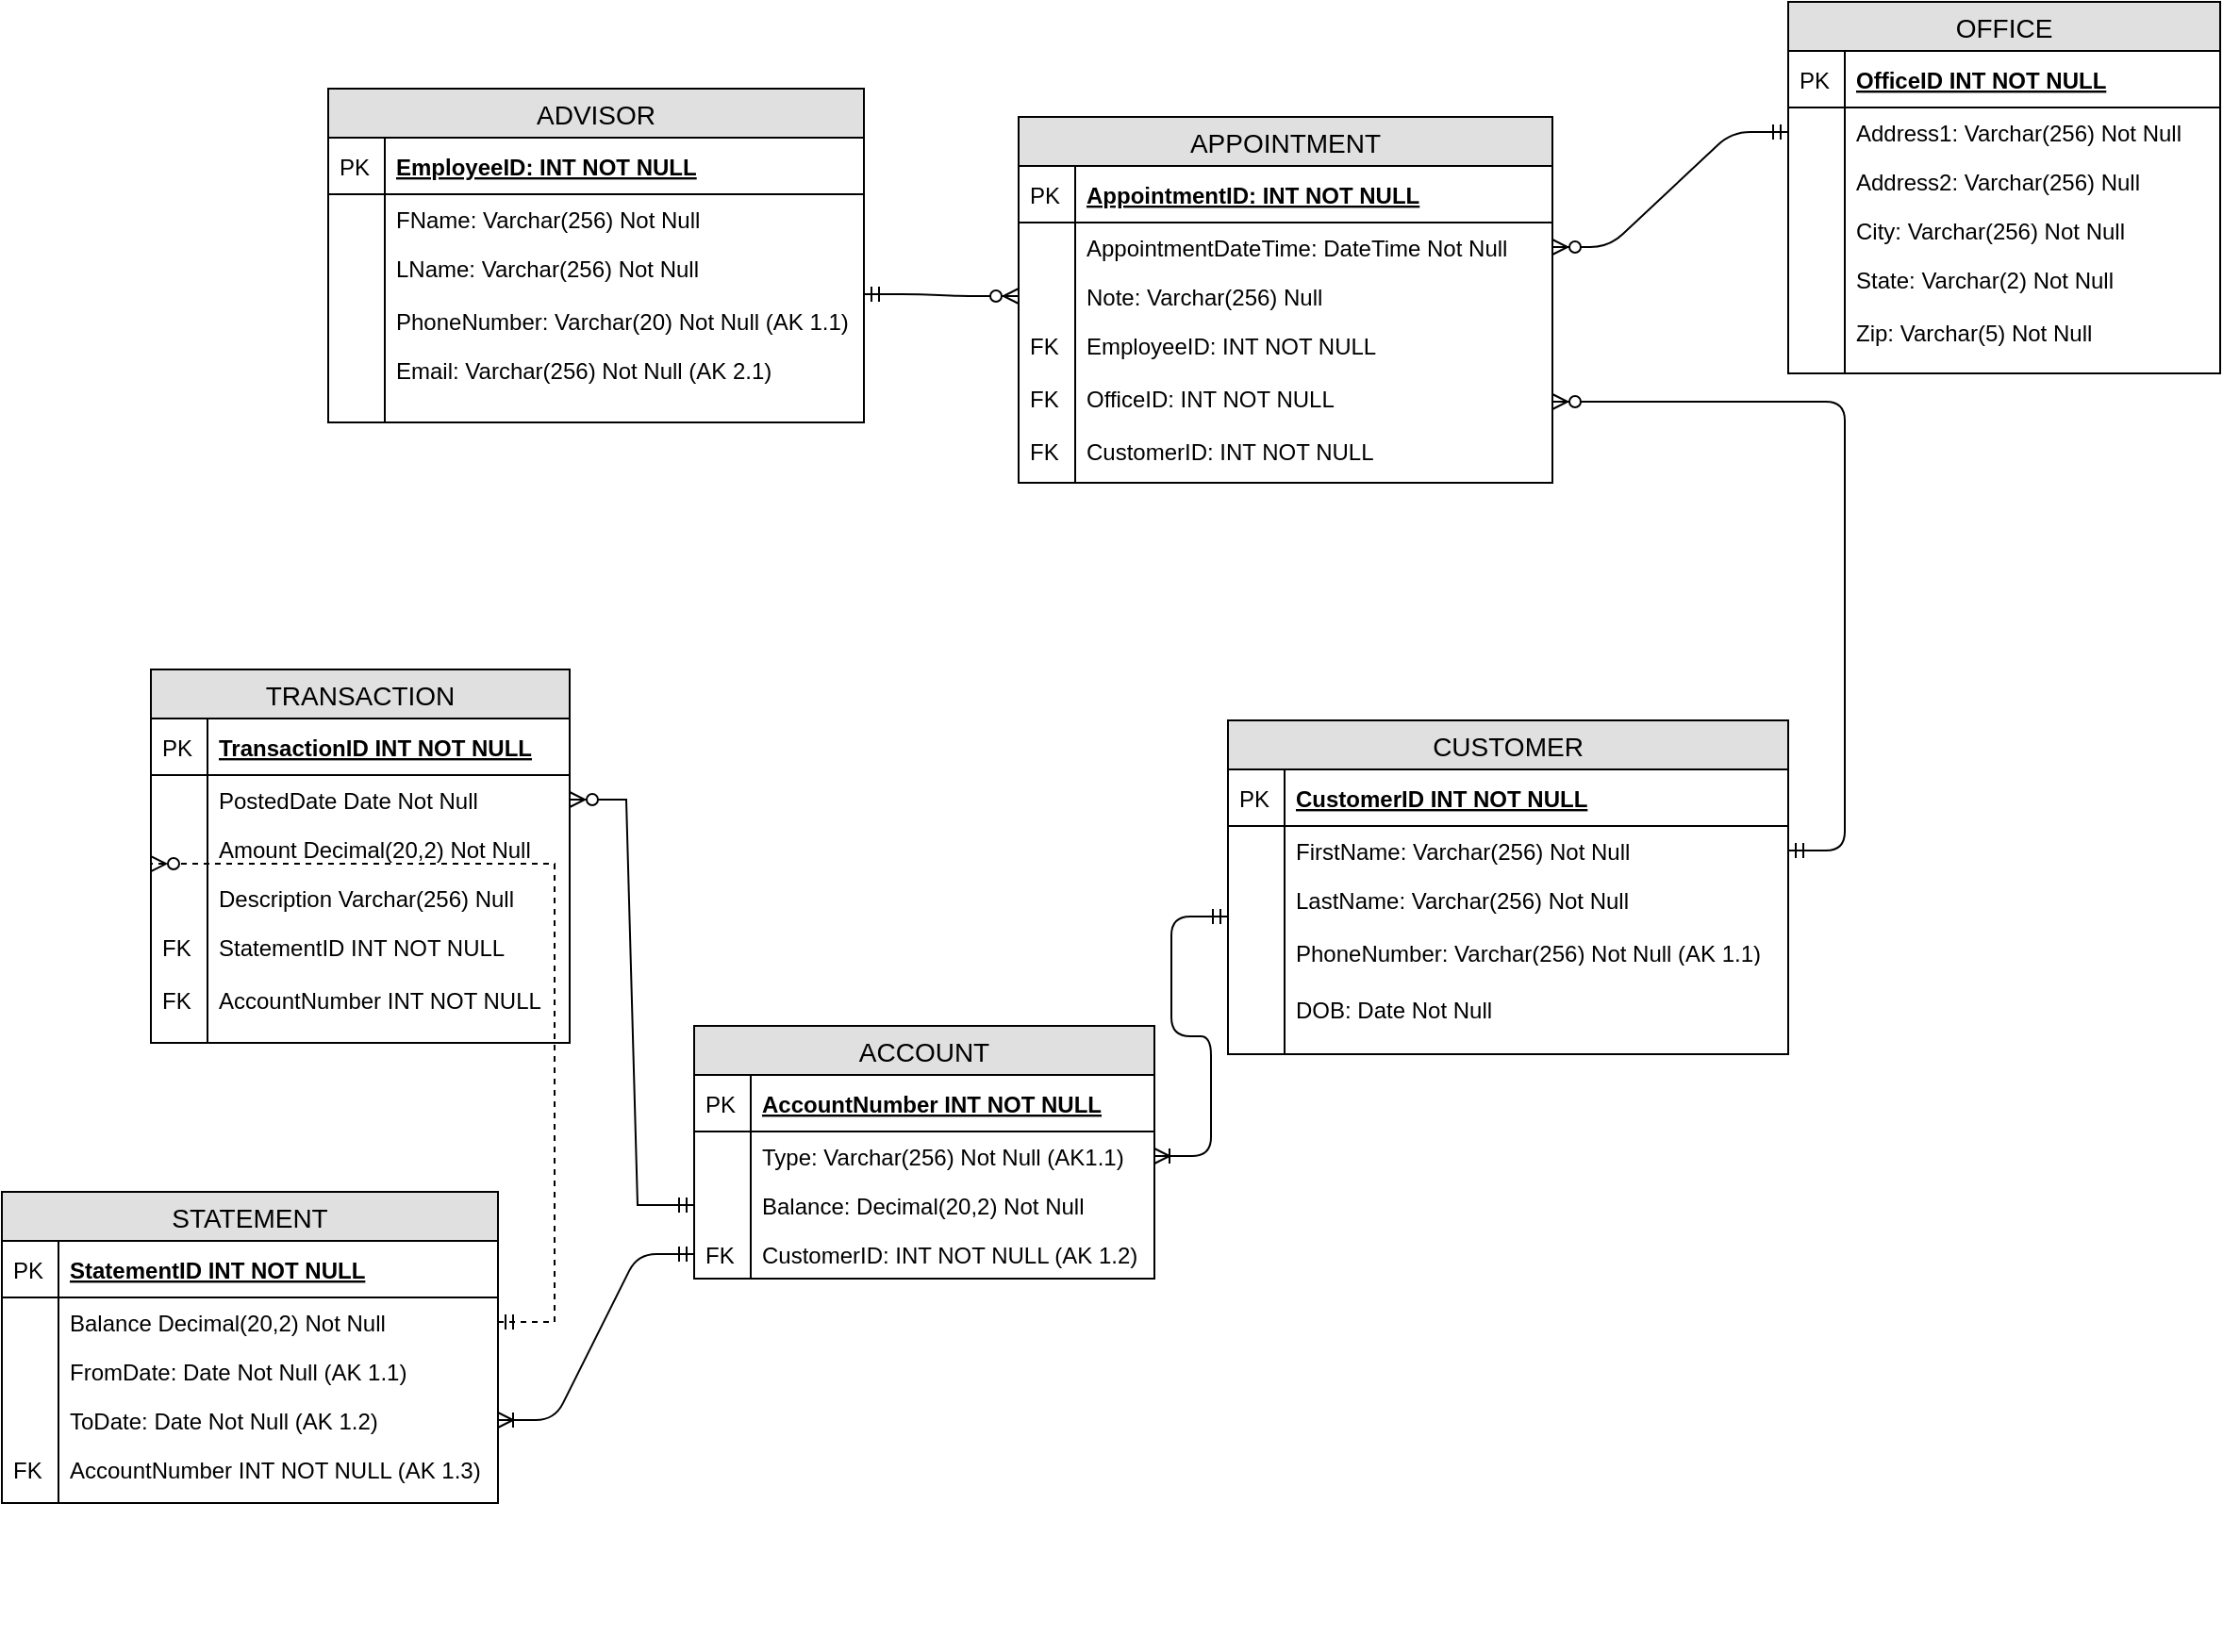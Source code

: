<mxfile version="12.0.0" type="device" pages="1"><diagram id="stsKLWVA1C_c7iPAvP9n" name="Page-1"><mxGraphModel dx="1113" dy="917" grid="0" gridSize="10" guides="1" tooltips="1" connect="1" arrows="1" fold="1" page="0" pageScale="1" pageWidth="850" pageHeight="1100" math="0" shadow="0"><root><mxCell id="0"/><mxCell id="1" parent="0"/><mxCell id="0P8vrXRuNoLThgbKmkDB-83" value="" style="edgeStyle=entityRelationEdgeStyle;fontSize=12;html=1;endArrow=ERzeroToMany;startArrow=ERmandOne;rounded=0;jumpStyle=none;" parent="1" source="0P8vrXRuNoLThgbKmkDB-6" target="0P8vrXRuNoLThgbKmkDB-15" edge="1"><mxGeometry width="100" height="100" relative="1" as="geometry"><mxPoint x="-10" y="512" as="sourcePoint"/><mxPoint x="29" y="712" as="targetPoint"/></mxGeometry></mxCell><mxCell id="0P8vrXRuNoLThgbKmkDB-1" value="ACCOUNT" style="swimlane;fontStyle=0;childLayout=stackLayout;horizontal=1;startSize=26;fillColor=#e0e0e0;horizontalStack=0;resizeParent=1;resizeParentMax=0;resizeLast=0;collapsible=1;marginBottom=0;swimlaneFillColor=#ffffff;align=center;fontSize=14;" parent="1" vertex="1"><mxGeometry x="134" y="459" width="244" height="134" as="geometry"/></mxCell><mxCell id="0P8vrXRuNoLThgbKmkDB-2" value="AccountNumber INT NOT NULL" style="shape=partialRectangle;top=0;left=0;right=0;bottom=1;align=left;verticalAlign=middle;fillColor=none;spacingLeft=34;spacingRight=4;overflow=hidden;rotatable=0;points=[[0,0.5],[1,0.5]];portConstraint=eastwest;dropTarget=0;fontStyle=5;fontSize=12;" parent="0P8vrXRuNoLThgbKmkDB-1" vertex="1"><mxGeometry y="26" width="244" height="30" as="geometry"/></mxCell><mxCell id="0P8vrXRuNoLThgbKmkDB-3" value="PK" style="shape=partialRectangle;top=0;left=0;bottom=0;fillColor=none;align=left;verticalAlign=middle;spacingLeft=4;spacingRight=4;overflow=hidden;rotatable=0;points=[];portConstraint=eastwest;part=1;fontSize=12;" parent="0P8vrXRuNoLThgbKmkDB-2" vertex="1" connectable="0"><mxGeometry width="30" height="30" as="geometry"/></mxCell><mxCell id="0P8vrXRuNoLThgbKmkDB-4" value="Type: Varchar(256) Not Null (AK1.1)" style="shape=partialRectangle;top=0;left=0;right=0;bottom=0;align=left;verticalAlign=top;fillColor=none;spacingLeft=34;spacingRight=4;overflow=hidden;rotatable=0;points=[[0,0.5],[1,0.5]];portConstraint=eastwest;dropTarget=0;fontSize=12;" parent="0P8vrXRuNoLThgbKmkDB-1" vertex="1"><mxGeometry y="56" width="244" height="26" as="geometry"/></mxCell><mxCell id="0P8vrXRuNoLThgbKmkDB-5" value="" style="shape=partialRectangle;top=0;left=0;bottom=0;fillColor=none;align=left;verticalAlign=top;spacingLeft=4;spacingRight=4;overflow=hidden;rotatable=0;points=[];portConstraint=eastwest;part=1;fontSize=12;" parent="0P8vrXRuNoLThgbKmkDB-4" vertex="1" connectable="0"><mxGeometry width="30" height="26" as="geometry"/></mxCell><mxCell id="0P8vrXRuNoLThgbKmkDB-6" value="Balance: Decimal(20,2) Not Null" style="shape=partialRectangle;top=0;left=0;right=0;bottom=0;align=left;verticalAlign=top;fillColor=none;spacingLeft=34;spacingRight=4;overflow=hidden;rotatable=0;points=[[0,0.5],[1,0.5]];portConstraint=eastwest;dropTarget=0;fontSize=12;" parent="0P8vrXRuNoLThgbKmkDB-1" vertex="1"><mxGeometry y="82" width="244" height="26" as="geometry"/></mxCell><mxCell id="0P8vrXRuNoLThgbKmkDB-7" value="" style="shape=partialRectangle;top=0;left=0;bottom=0;fillColor=none;align=left;verticalAlign=top;spacingLeft=4;spacingRight=4;overflow=hidden;rotatable=0;points=[];portConstraint=eastwest;part=1;fontSize=12;" parent="0P8vrXRuNoLThgbKmkDB-6" vertex="1" connectable="0"><mxGeometry width="30" height="26" as="geometry"/></mxCell><mxCell id="0P8vrXRuNoLThgbKmkDB-81" value="CustomerID: INT NOT NULL (AK 1.2)" style="shape=partialRectangle;top=0;left=0;right=0;bottom=0;align=left;verticalAlign=top;fillColor=none;spacingLeft=34;spacingRight=4;overflow=hidden;rotatable=0;points=[[0,0.5],[1,0.5]];portConstraint=eastwest;dropTarget=0;fontSize=12;" parent="0P8vrXRuNoLThgbKmkDB-1" vertex="1"><mxGeometry y="108" width="244" height="26" as="geometry"/></mxCell><mxCell id="0P8vrXRuNoLThgbKmkDB-82" value="FK" style="shape=partialRectangle;top=0;left=0;bottom=0;fillColor=none;align=left;verticalAlign=top;spacingLeft=4;spacingRight=4;overflow=hidden;rotatable=0;points=[];portConstraint=eastwest;part=1;fontSize=12;" parent="0P8vrXRuNoLThgbKmkDB-81" vertex="1" connectable="0"><mxGeometry width="30" height="26" as="geometry"/></mxCell><mxCell id="0P8vrXRuNoLThgbKmkDB-12" value="TRANSACTION" style="swimlane;fontStyle=0;childLayout=stackLayout;horizontal=1;startSize=26;fillColor=#e0e0e0;horizontalStack=0;resizeParent=1;resizeParentMax=0;resizeLast=0;collapsible=1;marginBottom=0;swimlaneFillColor=#ffffff;align=center;fontSize=14;" parent="1" vertex="1"><mxGeometry x="-154" y="270" width="222" height="198" as="geometry"/></mxCell><mxCell id="0P8vrXRuNoLThgbKmkDB-13" value="TransactionID INT NOT NULL" style="shape=partialRectangle;top=0;left=0;right=0;bottom=1;align=left;verticalAlign=middle;fillColor=none;spacingLeft=34;spacingRight=4;overflow=hidden;rotatable=0;points=[[0,0.5],[1,0.5]];portConstraint=eastwest;dropTarget=0;fontStyle=5;fontSize=12;" parent="0P8vrXRuNoLThgbKmkDB-12" vertex="1"><mxGeometry y="26" width="222" height="30" as="geometry"/></mxCell><mxCell id="0P8vrXRuNoLThgbKmkDB-14" value="PK" style="shape=partialRectangle;top=0;left=0;bottom=0;fillColor=none;align=left;verticalAlign=middle;spacingLeft=4;spacingRight=4;overflow=hidden;rotatable=0;points=[];portConstraint=eastwest;part=1;fontSize=12;" parent="0P8vrXRuNoLThgbKmkDB-13" vertex="1" connectable="0"><mxGeometry width="30" height="30" as="geometry"/></mxCell><mxCell id="0P8vrXRuNoLThgbKmkDB-15" value="PostedDate Date Not Null" style="shape=partialRectangle;top=0;left=0;right=0;bottom=0;align=left;verticalAlign=top;fillColor=none;spacingLeft=34;spacingRight=4;overflow=hidden;rotatable=0;points=[[0,0.5],[1,0.5]];portConstraint=eastwest;dropTarget=0;fontSize=12;" parent="0P8vrXRuNoLThgbKmkDB-12" vertex="1"><mxGeometry y="56" width="222" height="26" as="geometry"/></mxCell><mxCell id="0P8vrXRuNoLThgbKmkDB-16" value="" style="shape=partialRectangle;top=0;left=0;bottom=0;fillColor=none;align=left;verticalAlign=top;spacingLeft=4;spacingRight=4;overflow=hidden;rotatable=0;points=[];portConstraint=eastwest;part=1;fontSize=12;" parent="0P8vrXRuNoLThgbKmkDB-15" vertex="1" connectable="0"><mxGeometry width="30" height="26" as="geometry"/></mxCell><mxCell id="0P8vrXRuNoLThgbKmkDB-17" value="Amount Decimal(20,2) Not Null" style="shape=partialRectangle;top=0;left=0;right=0;bottom=0;align=left;verticalAlign=top;fillColor=none;spacingLeft=34;spacingRight=4;overflow=hidden;rotatable=0;points=[[0,0.5],[1,0.5]];portConstraint=eastwest;dropTarget=0;fontSize=12;" parent="0P8vrXRuNoLThgbKmkDB-12" vertex="1"><mxGeometry y="82" width="222" height="26" as="geometry"/></mxCell><mxCell id="0P8vrXRuNoLThgbKmkDB-18" value="" style="shape=partialRectangle;top=0;left=0;bottom=0;fillColor=none;align=left;verticalAlign=top;spacingLeft=4;spacingRight=4;overflow=hidden;rotatable=0;points=[];portConstraint=eastwest;part=1;fontSize=12;" parent="0P8vrXRuNoLThgbKmkDB-17" vertex="1" connectable="0"><mxGeometry width="30" height="26" as="geometry"/></mxCell><mxCell id="0P8vrXRuNoLThgbKmkDB-19" value="Description Varchar(256) Null" style="shape=partialRectangle;top=0;left=0;right=0;bottom=0;align=left;verticalAlign=top;fillColor=none;spacingLeft=34;spacingRight=4;overflow=hidden;rotatable=0;points=[[0,0.5],[1,0.5]];portConstraint=eastwest;dropTarget=0;fontSize=12;" parent="0P8vrXRuNoLThgbKmkDB-12" vertex="1"><mxGeometry y="108" width="222" height="26" as="geometry"/></mxCell><mxCell id="0P8vrXRuNoLThgbKmkDB-20" value="" style="shape=partialRectangle;top=0;left=0;bottom=0;fillColor=none;align=left;verticalAlign=top;spacingLeft=4;spacingRight=4;overflow=hidden;rotatable=0;points=[];portConstraint=eastwest;part=1;fontSize=12;" parent="0P8vrXRuNoLThgbKmkDB-19" vertex="1" connectable="0"><mxGeometry width="30" height="26" as="geometry"/></mxCell><mxCell id="0P8vrXRuNoLThgbKmkDB-21" value="StatementID INT NOT NULL&#10;&#10;AccountNumber INT NOT NULL" style="shape=partialRectangle;top=0;left=0;right=0;bottom=0;align=left;verticalAlign=top;fillColor=none;spacingLeft=34;spacingRight=4;overflow=hidden;rotatable=0;points=[[0,0.5],[1,0.5]];portConstraint=eastwest;dropTarget=0;fontSize=12;" parent="0P8vrXRuNoLThgbKmkDB-12" vertex="1"><mxGeometry y="134" width="222" height="64" as="geometry"/></mxCell><mxCell id="0P8vrXRuNoLThgbKmkDB-22" value="FK&#10;&#10;FK" style="shape=partialRectangle;top=0;left=0;bottom=0;fillColor=none;align=left;verticalAlign=top;spacingLeft=4;spacingRight=4;overflow=hidden;rotatable=0;points=[];portConstraint=eastwest;part=1;fontSize=12;" parent="0P8vrXRuNoLThgbKmkDB-21" vertex="1" connectable="0"><mxGeometry width="30" height="64" as="geometry"/></mxCell><mxCell id="0P8vrXRuNoLThgbKmkDB-23" value="STATEMENT" style="swimlane;fontStyle=0;childLayout=stackLayout;horizontal=1;startSize=26;fillColor=#e0e0e0;horizontalStack=0;resizeParent=1;resizeParentMax=0;resizeLast=0;collapsible=1;marginBottom=0;swimlaneFillColor=#ffffff;align=center;fontSize=14;" parent="1" vertex="1"><mxGeometry x="-233" y="547" width="263" height="165" as="geometry"/></mxCell><mxCell id="0P8vrXRuNoLThgbKmkDB-24" value="StatementID INT NOT NULL" style="shape=partialRectangle;top=0;left=0;right=0;bottom=1;align=left;verticalAlign=middle;fillColor=none;spacingLeft=34;spacingRight=4;overflow=hidden;rotatable=0;points=[[0,0.5],[1,0.5]];portConstraint=eastwest;dropTarget=0;fontStyle=5;fontSize=12;" parent="0P8vrXRuNoLThgbKmkDB-23" vertex="1"><mxGeometry y="26" width="263" height="30" as="geometry"/></mxCell><mxCell id="0P8vrXRuNoLThgbKmkDB-25" value="PK" style="shape=partialRectangle;top=0;left=0;bottom=0;fillColor=none;align=left;verticalAlign=middle;spacingLeft=4;spacingRight=4;overflow=hidden;rotatable=0;points=[];portConstraint=eastwest;part=1;fontSize=12;" parent="0P8vrXRuNoLThgbKmkDB-24" vertex="1" connectable="0"><mxGeometry width="30" height="30" as="geometry"/></mxCell><mxCell id="0P8vrXRuNoLThgbKmkDB-26" value="Balance Decimal(20,2) Not Null" style="shape=partialRectangle;top=0;left=0;right=0;bottom=0;align=left;verticalAlign=top;fillColor=none;spacingLeft=34;spacingRight=4;overflow=hidden;rotatable=0;points=[[0,0.5],[1,0.5]];portConstraint=eastwest;dropTarget=0;fontSize=12;" parent="0P8vrXRuNoLThgbKmkDB-23" vertex="1"><mxGeometry y="56" width="263" height="26" as="geometry"/></mxCell><mxCell id="0P8vrXRuNoLThgbKmkDB-27" value="" style="shape=partialRectangle;top=0;left=0;bottom=0;fillColor=none;align=left;verticalAlign=top;spacingLeft=4;spacingRight=4;overflow=hidden;rotatable=0;points=[];portConstraint=eastwest;part=1;fontSize=12;" parent="0P8vrXRuNoLThgbKmkDB-26" vertex="1" connectable="0"><mxGeometry width="30" height="26" as="geometry"/></mxCell><mxCell id="0P8vrXRuNoLThgbKmkDB-28" value="FromDate: Date Not Null (AK 1.1)" style="shape=partialRectangle;top=0;left=0;right=0;bottom=0;align=left;verticalAlign=top;fillColor=none;spacingLeft=34;spacingRight=4;overflow=hidden;rotatable=0;points=[[0,0.5],[1,0.5]];portConstraint=eastwest;dropTarget=0;fontSize=12;" parent="0P8vrXRuNoLThgbKmkDB-23" vertex="1"><mxGeometry y="82" width="263" height="26" as="geometry"/></mxCell><mxCell id="0P8vrXRuNoLThgbKmkDB-29" value="" style="shape=partialRectangle;top=0;left=0;bottom=0;fillColor=none;align=left;verticalAlign=top;spacingLeft=4;spacingRight=4;overflow=hidden;rotatable=0;points=[];portConstraint=eastwest;part=1;fontSize=12;" parent="0P8vrXRuNoLThgbKmkDB-28" vertex="1" connectable="0"><mxGeometry width="30" height="26" as="geometry"/></mxCell><mxCell id="0P8vrXRuNoLThgbKmkDB-30" value="ToDate: Date Not Null (AK 1.2)" style="shape=partialRectangle;top=0;left=0;right=0;bottom=0;align=left;verticalAlign=top;fillColor=none;spacingLeft=34;spacingRight=4;overflow=hidden;rotatable=0;points=[[0,0.5],[1,0.5]];portConstraint=eastwest;dropTarget=0;fontSize=12;" parent="0P8vrXRuNoLThgbKmkDB-23" vertex="1"><mxGeometry y="108" width="263" height="26" as="geometry"/></mxCell><mxCell id="0P8vrXRuNoLThgbKmkDB-31" value="" style="shape=partialRectangle;top=0;left=0;bottom=0;fillColor=none;align=left;verticalAlign=top;spacingLeft=4;spacingRight=4;overflow=hidden;rotatable=0;points=[];portConstraint=eastwest;part=1;fontSize=12;" parent="0P8vrXRuNoLThgbKmkDB-30" vertex="1" connectable="0"><mxGeometry width="30" height="26" as="geometry"/></mxCell><mxCell id="0P8vrXRuNoLThgbKmkDB-32" value="AccountNumber INT NOT NULL (AK 1.3)" style="shape=partialRectangle;top=0;left=0;right=0;bottom=0;align=left;verticalAlign=top;fillColor=none;spacingLeft=34;spacingRight=4;overflow=hidden;rotatable=0;points=[[0,0.5],[1,0.5]];portConstraint=eastwest;dropTarget=0;fontSize=12;" parent="0P8vrXRuNoLThgbKmkDB-23" vertex="1"><mxGeometry y="134" width="263" height="31" as="geometry"/></mxCell><mxCell id="0P8vrXRuNoLThgbKmkDB-33" value="FK" style="shape=partialRectangle;top=0;left=0;bottom=0;fillColor=none;align=left;verticalAlign=top;spacingLeft=4;spacingRight=4;overflow=hidden;rotatable=0;points=[];portConstraint=eastwest;part=1;fontSize=12;" parent="0P8vrXRuNoLThgbKmkDB-32" vertex="1" connectable="0"><mxGeometry width="30" height="31" as="geometry"/></mxCell><mxCell id="0P8vrXRuNoLThgbKmkDB-34" value="CUSTOMER" style="swimlane;fontStyle=0;childLayout=stackLayout;horizontal=1;startSize=26;fillColor=#e0e0e0;horizontalStack=0;resizeParent=1;resizeParentMax=0;resizeLast=0;collapsible=1;marginBottom=0;swimlaneFillColor=#ffffff;align=center;fontSize=14;" parent="1" vertex="1"><mxGeometry x="417" y="297" width="297" height="177" as="geometry"/></mxCell><mxCell id="0P8vrXRuNoLThgbKmkDB-35" value="CustomerID INT NOT NULL" style="shape=partialRectangle;top=0;left=0;right=0;bottom=1;align=left;verticalAlign=middle;fillColor=none;spacingLeft=34;spacingRight=4;overflow=hidden;rotatable=0;points=[[0,0.5],[1,0.5]];portConstraint=eastwest;dropTarget=0;fontStyle=5;fontSize=12;" parent="0P8vrXRuNoLThgbKmkDB-34" vertex="1"><mxGeometry y="26" width="297" height="30" as="geometry"/></mxCell><mxCell id="0P8vrXRuNoLThgbKmkDB-36" value="PK" style="shape=partialRectangle;top=0;left=0;bottom=0;fillColor=none;align=left;verticalAlign=middle;spacingLeft=4;spacingRight=4;overflow=hidden;rotatable=0;points=[];portConstraint=eastwest;part=1;fontSize=12;" parent="0P8vrXRuNoLThgbKmkDB-35" vertex="1" connectable="0"><mxGeometry width="30" height="30" as="geometry"/></mxCell><mxCell id="0P8vrXRuNoLThgbKmkDB-37" value="FirstName: Varchar(256) Not Null&#10;" style="shape=partialRectangle;top=0;left=0;right=0;bottom=0;align=left;verticalAlign=top;fillColor=none;spacingLeft=34;spacingRight=4;overflow=hidden;rotatable=0;points=[[0,0.5],[1,0.5]];portConstraint=eastwest;dropTarget=0;fontSize=12;" parent="0P8vrXRuNoLThgbKmkDB-34" vertex="1"><mxGeometry y="56" width="297" height="26" as="geometry"/></mxCell><mxCell id="0P8vrXRuNoLThgbKmkDB-38" value="" style="shape=partialRectangle;top=0;left=0;bottom=0;fillColor=none;align=left;verticalAlign=top;spacingLeft=4;spacingRight=4;overflow=hidden;rotatable=0;points=[];portConstraint=eastwest;part=1;fontSize=12;" parent="0P8vrXRuNoLThgbKmkDB-37" vertex="1" connectable="0"><mxGeometry width="30" height="26" as="geometry"/></mxCell><mxCell id="0P8vrXRuNoLThgbKmkDB-39" value="LastName: Varchar(256) Not Null&#10;&#10;PhoneNumber: Varchar(256) Not Null (AK 1.1)" style="shape=partialRectangle;top=0;left=0;right=0;bottom=0;align=left;verticalAlign=top;fillColor=none;spacingLeft=34;spacingRight=4;overflow=hidden;rotatable=0;points=[[0,0.5],[1,0.5]];portConstraint=eastwest;dropTarget=0;fontSize=12;" parent="0P8vrXRuNoLThgbKmkDB-34" vertex="1"><mxGeometry y="82" width="297" height="44" as="geometry"/></mxCell><mxCell id="0P8vrXRuNoLThgbKmkDB-40" value="" style="shape=partialRectangle;top=0;left=0;bottom=0;fillColor=none;align=left;verticalAlign=top;spacingLeft=4;spacingRight=4;overflow=hidden;rotatable=0;points=[];portConstraint=eastwest;part=1;fontSize=12;" parent="0P8vrXRuNoLThgbKmkDB-39" vertex="1" connectable="0"><mxGeometry width="30" height="44" as="geometry"/></mxCell><mxCell id="0P8vrXRuNoLThgbKmkDB-41" value="&#10;DOB: Date Not Null" style="shape=partialRectangle;top=0;left=0;right=0;bottom=0;align=left;verticalAlign=top;fillColor=none;spacingLeft=34;spacingRight=4;overflow=hidden;rotatable=0;points=[[0,0.5],[1,0.5]];portConstraint=eastwest;dropTarget=0;fontSize=12;" parent="0P8vrXRuNoLThgbKmkDB-34" vertex="1"><mxGeometry y="126" width="297" height="51" as="geometry"/></mxCell><mxCell id="0P8vrXRuNoLThgbKmkDB-42" value="" style="shape=partialRectangle;top=0;left=0;bottom=0;fillColor=none;align=left;verticalAlign=top;spacingLeft=4;spacingRight=4;overflow=hidden;rotatable=0;points=[];portConstraint=eastwest;part=1;fontSize=12;" parent="0P8vrXRuNoLThgbKmkDB-41" vertex="1" connectable="0"><mxGeometry width="30" height="51" as="geometry"/></mxCell><mxCell id="0P8vrXRuNoLThgbKmkDB-45" value="ADVISOR" style="swimlane;fontStyle=0;childLayout=stackLayout;horizontal=1;startSize=26;fillColor=#e0e0e0;horizontalStack=0;resizeParent=1;resizeParentMax=0;resizeLast=0;collapsible=1;marginBottom=0;swimlaneFillColor=#ffffff;align=center;fontSize=14;" parent="1" vertex="1"><mxGeometry x="-60" y="-38" width="284" height="177" as="geometry"/></mxCell><mxCell id="0P8vrXRuNoLThgbKmkDB-46" value="EmployeeID: INT NOT NULL" style="shape=partialRectangle;top=0;left=0;right=0;bottom=1;align=left;verticalAlign=middle;fillColor=none;spacingLeft=34;spacingRight=4;overflow=hidden;rotatable=0;points=[[0,0.5],[1,0.5]];portConstraint=eastwest;dropTarget=0;fontStyle=5;fontSize=12;" parent="0P8vrXRuNoLThgbKmkDB-45" vertex="1"><mxGeometry y="26" width="284" height="30" as="geometry"/></mxCell><mxCell id="0P8vrXRuNoLThgbKmkDB-47" value="PK" style="shape=partialRectangle;top=0;left=0;bottom=0;fillColor=none;align=left;verticalAlign=middle;spacingLeft=4;spacingRight=4;overflow=hidden;rotatable=0;points=[];portConstraint=eastwest;part=1;fontSize=12;" parent="0P8vrXRuNoLThgbKmkDB-46" vertex="1" connectable="0"><mxGeometry width="30" height="30" as="geometry"/></mxCell><mxCell id="0P8vrXRuNoLThgbKmkDB-48" value="FName: Varchar(256) Not Null" style="shape=partialRectangle;top=0;left=0;right=0;bottom=0;align=left;verticalAlign=top;fillColor=none;spacingLeft=34;spacingRight=4;overflow=hidden;rotatable=0;points=[[0,0.5],[1,0.5]];portConstraint=eastwest;dropTarget=0;fontSize=12;" parent="0P8vrXRuNoLThgbKmkDB-45" vertex="1"><mxGeometry y="56" width="284" height="26" as="geometry"/></mxCell><mxCell id="0P8vrXRuNoLThgbKmkDB-49" value="" style="shape=partialRectangle;top=0;left=0;bottom=0;fillColor=none;align=left;verticalAlign=top;spacingLeft=4;spacingRight=4;overflow=hidden;rotatable=0;points=[];portConstraint=eastwest;part=1;fontSize=12;" parent="0P8vrXRuNoLThgbKmkDB-48" vertex="1" connectable="0"><mxGeometry width="30" height="26" as="geometry"/></mxCell><mxCell id="0P8vrXRuNoLThgbKmkDB-50" value="LName: Varchar(256) Not Null&#10;&#10;PhoneNumber: Varchar(20) Not Null (AK 1.1)" style="shape=partialRectangle;top=0;left=0;right=0;bottom=0;align=left;verticalAlign=top;fillColor=none;spacingLeft=34;spacingRight=4;overflow=hidden;rotatable=0;points=[[0,0.5],[1,0.5]];portConstraint=eastwest;dropTarget=0;fontSize=12;" parent="0P8vrXRuNoLThgbKmkDB-45" vertex="1"><mxGeometry y="82" width="284" height="54" as="geometry"/></mxCell><mxCell id="0P8vrXRuNoLThgbKmkDB-51" value="" style="shape=partialRectangle;top=0;left=0;bottom=0;fillColor=none;align=left;verticalAlign=top;spacingLeft=4;spacingRight=4;overflow=hidden;rotatable=0;points=[];portConstraint=eastwest;part=1;fontSize=12;" parent="0P8vrXRuNoLThgbKmkDB-50" vertex="1" connectable="0"><mxGeometry width="30" height="54" as="geometry"/></mxCell><mxCell id="0P8vrXRuNoLThgbKmkDB-52" value="Email: Varchar(256) Not Null (AK 2.1)" style="shape=partialRectangle;top=0;left=0;right=0;bottom=0;align=left;verticalAlign=top;fillColor=none;spacingLeft=34;spacingRight=4;overflow=hidden;rotatable=0;points=[[0,0.5],[1,0.5]];portConstraint=eastwest;dropTarget=0;fontSize=12;" parent="0P8vrXRuNoLThgbKmkDB-45" vertex="1"><mxGeometry y="136" width="284" height="31" as="geometry"/></mxCell><mxCell id="0P8vrXRuNoLThgbKmkDB-53" value="" style="shape=partialRectangle;top=0;left=0;bottom=0;fillColor=none;align=left;verticalAlign=top;spacingLeft=4;spacingRight=4;overflow=hidden;rotatable=0;points=[];portConstraint=eastwest;part=1;fontSize=12;" parent="0P8vrXRuNoLThgbKmkDB-52" vertex="1" connectable="0"><mxGeometry width="30" height="31" as="geometry"/></mxCell><mxCell id="0P8vrXRuNoLThgbKmkDB-54" value="" style="shape=partialRectangle;top=0;left=0;right=0;bottom=0;align=left;verticalAlign=top;fillColor=none;spacingLeft=34;spacingRight=4;overflow=hidden;rotatable=0;points=[[0,0.5],[1,0.5]];portConstraint=eastwest;dropTarget=0;fontSize=12;" parent="0P8vrXRuNoLThgbKmkDB-45" vertex="1"><mxGeometry y="167" width="284" height="10" as="geometry"/></mxCell><mxCell id="0P8vrXRuNoLThgbKmkDB-55" value="" style="shape=partialRectangle;top=0;left=0;bottom=0;fillColor=none;align=left;verticalAlign=top;spacingLeft=4;spacingRight=4;overflow=hidden;rotatable=0;points=[];portConstraint=eastwest;part=1;fontSize=12;" parent="0P8vrXRuNoLThgbKmkDB-54" vertex="1" connectable="0"><mxGeometry width="30" height="10" as="geometry"/></mxCell><mxCell id="0P8vrXRuNoLThgbKmkDB-56" value="APPOINTMENT" style="swimlane;fontStyle=0;childLayout=stackLayout;horizontal=1;startSize=26;fillColor=#e0e0e0;horizontalStack=0;resizeParent=1;resizeParentMax=0;resizeLast=0;collapsible=1;marginBottom=0;swimlaneFillColor=#ffffff;align=center;fontSize=14;" parent="1" vertex="1"><mxGeometry x="306" y="-23" width="283" height="194" as="geometry"/></mxCell><mxCell id="0P8vrXRuNoLThgbKmkDB-57" value="AppointmentID: INT NOT NULL" style="shape=partialRectangle;top=0;left=0;right=0;bottom=1;align=left;verticalAlign=middle;fillColor=none;spacingLeft=34;spacingRight=4;overflow=hidden;rotatable=0;points=[[0,0.5],[1,0.5]];portConstraint=eastwest;dropTarget=0;fontStyle=5;fontSize=12;" parent="0P8vrXRuNoLThgbKmkDB-56" vertex="1"><mxGeometry y="26" width="283" height="30" as="geometry"/></mxCell><mxCell id="0P8vrXRuNoLThgbKmkDB-58" value="PK" style="shape=partialRectangle;top=0;left=0;bottom=0;fillColor=none;align=left;verticalAlign=middle;spacingLeft=4;spacingRight=4;overflow=hidden;rotatable=0;points=[];portConstraint=eastwest;part=1;fontSize=12;" parent="0P8vrXRuNoLThgbKmkDB-57" vertex="1" connectable="0"><mxGeometry width="30" height="30" as="geometry"/></mxCell><mxCell id="0P8vrXRuNoLThgbKmkDB-59" value="AppointmentDateTime: DateTime Not Null" style="shape=partialRectangle;top=0;left=0;right=0;bottom=0;align=left;verticalAlign=top;fillColor=none;spacingLeft=34;spacingRight=4;overflow=hidden;rotatable=0;points=[[0,0.5],[1,0.5]];portConstraint=eastwest;dropTarget=0;fontSize=12;" parent="0P8vrXRuNoLThgbKmkDB-56" vertex="1"><mxGeometry y="56" width="283" height="26" as="geometry"/></mxCell><mxCell id="0P8vrXRuNoLThgbKmkDB-60" value="" style="shape=partialRectangle;top=0;left=0;bottom=0;fillColor=none;align=left;verticalAlign=top;spacingLeft=4;spacingRight=4;overflow=hidden;rotatable=0;points=[];portConstraint=eastwest;part=1;fontSize=12;" parent="0P8vrXRuNoLThgbKmkDB-59" vertex="1" connectable="0"><mxGeometry width="30" height="26" as="geometry"/></mxCell><mxCell id="0P8vrXRuNoLThgbKmkDB-63" value="Note: Varchar(256) Null" style="shape=partialRectangle;top=0;left=0;right=0;bottom=0;align=left;verticalAlign=top;fillColor=none;spacingLeft=34;spacingRight=4;overflow=hidden;rotatable=0;points=[[0,0.5],[1,0.5]];portConstraint=eastwest;dropTarget=0;fontSize=12;" parent="0P8vrXRuNoLThgbKmkDB-56" vertex="1"><mxGeometry y="82" width="283" height="26" as="geometry"/></mxCell><mxCell id="0P8vrXRuNoLThgbKmkDB-64" value="" style="shape=partialRectangle;top=0;left=0;bottom=0;fillColor=none;align=left;verticalAlign=top;spacingLeft=4;spacingRight=4;overflow=hidden;rotatable=0;points=[];portConstraint=eastwest;part=1;fontSize=12;" parent="0P8vrXRuNoLThgbKmkDB-63" vertex="1" connectable="0"><mxGeometry width="30" height="26" as="geometry"/></mxCell><mxCell id="0P8vrXRuNoLThgbKmkDB-65" value="EmployeeID: INT NOT NULL&#10;&#10;OfficeID: INT NOT NULL&#10;&#10;CustomerID: INT NOT NULL" style="shape=partialRectangle;top=0;left=0;right=0;bottom=0;align=left;verticalAlign=top;fillColor=none;spacingLeft=34;spacingRight=4;overflow=hidden;rotatable=0;points=[[0,0.5],[1,0.5]];portConstraint=eastwest;dropTarget=0;fontSize=12;" parent="0P8vrXRuNoLThgbKmkDB-56" vertex="1"><mxGeometry y="108" width="283" height="86" as="geometry"/></mxCell><mxCell id="0P8vrXRuNoLThgbKmkDB-66" value="FK&#10;&#10;FK&#10;&#10;FK" style="shape=partialRectangle;top=0;left=0;bottom=0;fillColor=none;align=left;verticalAlign=top;spacingLeft=4;spacingRight=4;overflow=hidden;rotatable=0;points=[];portConstraint=eastwest;part=1;fontSize=12;" parent="0P8vrXRuNoLThgbKmkDB-65" vertex="1" connectable="0"><mxGeometry width="30" height="86" as="geometry"/></mxCell><mxCell id="0P8vrXRuNoLThgbKmkDB-67" value="OFFICE" style="swimlane;fontStyle=0;childLayout=stackLayout;horizontal=1;startSize=26;fillColor=#e0e0e0;horizontalStack=0;resizeParent=1;resizeParentMax=0;resizeLast=0;collapsible=1;marginBottom=0;swimlaneFillColor=#ffffff;align=center;fontSize=14;" parent="1" vertex="1"><mxGeometry x="714" y="-84" width="229" height="197" as="geometry"/></mxCell><mxCell id="0P8vrXRuNoLThgbKmkDB-68" value="OfficeID INT NOT NULL" style="shape=partialRectangle;top=0;left=0;right=0;bottom=1;align=left;verticalAlign=middle;fillColor=none;spacingLeft=34;spacingRight=4;overflow=hidden;rotatable=0;points=[[0,0.5],[1,0.5]];portConstraint=eastwest;dropTarget=0;fontStyle=5;fontSize=12;" parent="0P8vrXRuNoLThgbKmkDB-67" vertex="1"><mxGeometry y="26" width="229" height="30" as="geometry"/></mxCell><mxCell id="0P8vrXRuNoLThgbKmkDB-69" value="PK" style="shape=partialRectangle;top=0;left=0;bottom=0;fillColor=none;align=left;verticalAlign=middle;spacingLeft=4;spacingRight=4;overflow=hidden;rotatable=0;points=[];portConstraint=eastwest;part=1;fontSize=12;" parent="0P8vrXRuNoLThgbKmkDB-68" vertex="1" connectable="0"><mxGeometry width="30" height="30" as="geometry"/></mxCell><mxCell id="0P8vrXRuNoLThgbKmkDB-70" value="Address1: Varchar(256) Not Null&#10;&#10;" style="shape=partialRectangle;top=0;left=0;right=0;bottom=0;align=left;verticalAlign=top;fillColor=none;spacingLeft=34;spacingRight=4;overflow=hidden;rotatable=0;points=[[0,0.5],[1,0.5]];portConstraint=eastwest;dropTarget=0;fontSize=12;" parent="0P8vrXRuNoLThgbKmkDB-67" vertex="1"><mxGeometry y="56" width="229" height="26" as="geometry"/></mxCell><mxCell id="0P8vrXRuNoLThgbKmkDB-71" value="" style="shape=partialRectangle;top=0;left=0;bottom=0;fillColor=none;align=left;verticalAlign=top;spacingLeft=4;spacingRight=4;overflow=hidden;rotatable=0;points=[];portConstraint=eastwest;part=1;fontSize=12;" parent="0P8vrXRuNoLThgbKmkDB-70" vertex="1" connectable="0"><mxGeometry width="30" height="26" as="geometry"/></mxCell><mxCell id="0P8vrXRuNoLThgbKmkDB-72" value="Address2: Varchar(256) Null" style="shape=partialRectangle;top=0;left=0;right=0;bottom=0;align=left;verticalAlign=top;fillColor=none;spacingLeft=34;spacingRight=4;overflow=hidden;rotatable=0;points=[[0,0.5],[1,0.5]];portConstraint=eastwest;dropTarget=0;fontSize=12;" parent="0P8vrXRuNoLThgbKmkDB-67" vertex="1"><mxGeometry y="82" width="229" height="26" as="geometry"/></mxCell><mxCell id="0P8vrXRuNoLThgbKmkDB-73" value="" style="shape=partialRectangle;top=0;left=0;bottom=0;fillColor=none;align=left;verticalAlign=top;spacingLeft=4;spacingRight=4;overflow=hidden;rotatable=0;points=[];portConstraint=eastwest;part=1;fontSize=12;" parent="0P8vrXRuNoLThgbKmkDB-72" vertex="1" connectable="0"><mxGeometry width="30" height="26" as="geometry"/></mxCell><mxCell id="0P8vrXRuNoLThgbKmkDB-74" value="City: Varchar(256) Not Null" style="shape=partialRectangle;top=0;left=0;right=0;bottom=0;align=left;verticalAlign=top;fillColor=none;spacingLeft=34;spacingRight=4;overflow=hidden;rotatable=0;points=[[0,0.5],[1,0.5]];portConstraint=eastwest;dropTarget=0;fontSize=12;" parent="0P8vrXRuNoLThgbKmkDB-67" vertex="1"><mxGeometry y="108" width="229" height="26" as="geometry"/></mxCell><mxCell id="0P8vrXRuNoLThgbKmkDB-75" value="" style="shape=partialRectangle;top=0;left=0;bottom=0;fillColor=none;align=left;verticalAlign=top;spacingLeft=4;spacingRight=4;overflow=hidden;rotatable=0;points=[];portConstraint=eastwest;part=1;fontSize=12;" parent="0P8vrXRuNoLThgbKmkDB-74" vertex="1" connectable="0"><mxGeometry width="30" height="26" as="geometry"/></mxCell><mxCell id="0P8vrXRuNoLThgbKmkDB-76" value="State: Varchar(2) Not Null&#10;&#10;Zip: Varchar(5) Not Null" style="shape=partialRectangle;top=0;left=0;right=0;bottom=0;align=left;verticalAlign=top;fillColor=none;spacingLeft=34;spacingRight=4;overflow=hidden;rotatable=0;points=[[0,0.5],[1,0.5]];portConstraint=eastwest;dropTarget=0;fontSize=12;" parent="0P8vrXRuNoLThgbKmkDB-67" vertex="1"><mxGeometry y="134" width="229" height="63" as="geometry"/></mxCell><mxCell id="0P8vrXRuNoLThgbKmkDB-77" value="" style="shape=partialRectangle;top=0;left=0;bottom=0;fillColor=none;align=left;verticalAlign=top;spacingLeft=4;spacingRight=4;overflow=hidden;rotatable=0;points=[];portConstraint=eastwest;part=1;fontSize=12;" parent="0P8vrXRuNoLThgbKmkDB-76" vertex="1" connectable="0"><mxGeometry width="30" height="63" as="geometry"/></mxCell><mxCell id="0P8vrXRuNoLThgbKmkDB-84" value="" style="edgeStyle=entityRelationEdgeStyle;fontSize=12;html=1;endArrow=ERzeroToMany;startArrow=ERmandOne;rounded=0;jumpStyle=none;entryX=0;entryY=0.808;entryDx=0;entryDy=0;dashed=1;entryPerimeter=0;" parent="1" source="0P8vrXRuNoLThgbKmkDB-26" target="0P8vrXRuNoLThgbKmkDB-17" edge="1"><mxGeometry width="100" height="100" relative="1" as="geometry"><mxPoint x="-180" y="558" as="sourcePoint"/><mxPoint x="-89" y="321" as="targetPoint"/></mxGeometry></mxCell><mxCell id="0P8vrXRuNoLThgbKmkDB-86" value="" style="edgeStyle=entityRelationEdgeStyle;fontSize=12;html=1;endArrow=ERoneToMany;startArrow=ERmandOne;" parent="1" source="0P8vrXRuNoLThgbKmkDB-81" target="0P8vrXRuNoLThgbKmkDB-30" edge="1"><mxGeometry width="100" height="100" relative="1" as="geometry"><mxPoint x="-109" y="791" as="sourcePoint"/><mxPoint x="-9" y="691" as="targetPoint"/></mxGeometry></mxCell><mxCell id="0P8vrXRuNoLThgbKmkDB-88" value="" style="edgeStyle=entityRelationEdgeStyle;fontSize=12;html=1;endArrow=ERoneToMany;startArrow=ERmandOne;" parent="1" source="0P8vrXRuNoLThgbKmkDB-39" target="0P8vrXRuNoLThgbKmkDB-4" edge="1"><mxGeometry width="100" height="100" relative="1" as="geometry"><mxPoint x="401" y="309" as="sourcePoint"/><mxPoint x="448" y="519" as="targetPoint"/></mxGeometry></mxCell><mxCell id="0P8vrXRuNoLThgbKmkDB-90" value="" style="edgeStyle=entityRelationEdgeStyle;fontSize=12;html=1;endArrow=ERzeroToMany;startArrow=ERmandOne;" parent="1" source="0P8vrXRuNoLThgbKmkDB-37" target="0P8vrXRuNoLThgbKmkDB-65" edge="1"><mxGeometry width="100" height="100" relative="1" as="geometry"><mxPoint x="400" y="315" as="sourcePoint"/><mxPoint x="500" y="215" as="targetPoint"/></mxGeometry></mxCell><mxCell id="0P8vrXRuNoLThgbKmkDB-91" value="" style="edgeStyle=entityRelationEdgeStyle;fontSize=12;html=1;endArrow=ERzeroToMany;startArrow=ERmandOne;" parent="1" source="0P8vrXRuNoLThgbKmkDB-70" target="0P8vrXRuNoLThgbKmkDB-59" edge="1"><mxGeometry width="100" height="100" relative="1" as="geometry"><mxPoint x="599" y="401" as="sourcePoint"/><mxPoint x="599" y="129" as="targetPoint"/></mxGeometry></mxCell><mxCell id="0P8vrXRuNoLThgbKmkDB-94" value="&amp;nbsp;" style="text;html=1;resizable=0;points=[];autosize=1;align=left;verticalAlign=top;spacingTop=-4;" parent="1" vertex="1"><mxGeometry x="865" y="216" width="13" height="14" as="geometry"/></mxCell><mxCell id="0P8vrXRuNoLThgbKmkDB-95" value="&amp;nbsp;" style="text;html=1;resizable=0;points=[];autosize=1;align=left;verticalAlign=top;spacingTop=-4;" parent="1" vertex="1"><mxGeometry x="-29" y="773" width="13" height="14" as="geometry"/></mxCell><mxCell id="0P8vrXRuNoLThgbKmkDB-96" value="&amp;nbsp;" style="text;html=1;resizable=0;points=[];autosize=1;align=left;verticalAlign=top;spacingTop=-4;" parent="1" vertex="1"><mxGeometry x="-193" y="539" width="13" height="14" as="geometry"/></mxCell><mxCell id="0P8vrXRuNoLThgbKmkDB-97" value="&amp;nbsp;" style="text;html=1;resizable=0;points=[];autosize=1;align=left;verticalAlign=top;spacingTop=-4;" parent="1" vertex="1"><mxGeometry x="280" y="-19" width="13" height="14" as="geometry"/></mxCell><mxCell id="0P8vrXRuNoLThgbKmkDB-43" value="" style="shape=partialRectangle;top=0;left=0;right=0;bottom=0;align=left;verticalAlign=top;fillColor=none;spacingLeft=34;spacingRight=4;overflow=hidden;rotatable=0;points=[[0,0.5],[1,0.5]];portConstraint=eastwest;dropTarget=0;fontSize=12;" parent="1" vertex="1"><mxGeometry x="429" y="461" width="160" height="10" as="geometry"/></mxCell><mxCell id="M9kSDly8OV6Gb_xnaTjl-1" value="" style="edgeStyle=entityRelationEdgeStyle;fontSize=12;html=1;endArrow=ERzeroToMany;startArrow=ERmandOne;entryX=0;entryY=0.5;entryDx=0;entryDy=0;" parent="1" source="0P8vrXRuNoLThgbKmkDB-50" target="0P8vrXRuNoLThgbKmkDB-63" edge="1"><mxGeometry width="100" height="100" relative="1" as="geometry"><mxPoint x="664" y="103" as="sourcePoint"/><mxPoint x="599" y="103" as="targetPoint"/></mxGeometry></mxCell></root></mxGraphModel></diagram></mxfile>